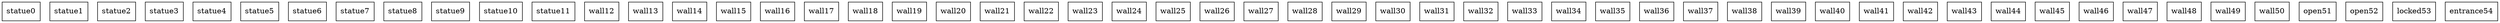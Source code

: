 graph room {
 node [shape="box"]; statue0 [pos="12,7!"]; statue1 [pos="9,7!"]; statue2 [pos="6,7!"]; statue3 [pos="3,7!"]; statue4 [pos="12,5!"]; statue5 [pos="9,5!"]; statue6 [pos="6,5!"]; statue7 [pos="3,5!"]; statue8 [pos="12,3!"]; statue9 [pos="9,3!"]; statue10 [pos="6,3!"]; statue11 [pos="3,3!"]; wall12 [pos="1,1!"]; wall13 [pos="2,1!"]; wall14 [pos="3,1!"]; wall15 [pos="4,1!"]; wall16 [pos="5,1!"]; wall17 [pos="6,1!"]; wall18 [pos="8,1!"]; wall19 [pos="9,1!"]; wall20 [pos="10,1!"]; wall21 [pos="11,1!"]; wall22 [pos="12,1!"]; wall23 [pos="13,1!"]; wall24 [pos="14,1!"]; wall25 [pos="1,2!"]; wall26 [pos="14,2!"]; wall27 [pos="1,3!"]; wall28 [pos="14,3!"]; wall29 [pos="1,4!"]; wall30 [pos="14,4!"]; wall31 [pos="1,5!"]; wall32 [pos="1,6!"]; wall33 [pos="14,6!"]; wall34 [pos="1,7!"]; wall35 [pos="14,7!"]; wall36 [pos="1,8!"]; wall37 [pos="14,8!"]; wall38 [pos="1,9!"]; wall39 [pos="2,9!"]; wall40 [pos="3,9!"]; wall41 [pos="4,9!"]; wall42 [pos="5,9!"]; wall43 [pos="6,9!"]; wall44 [pos="8,9!"]; wall45 [pos="9,9!"]; wall46 [pos="10,9!"]; wall47 [pos="11,9!"]; wall48 [pos="12,9!"]; wall49 [pos="13,9!"]; wall50 [pos="14,9!"]; open51 [pos="7,1!"]; open52 [pos="14,5!"]; locked53 [pos="7,9!"]; entrance54 [pos="7,7!"]; }